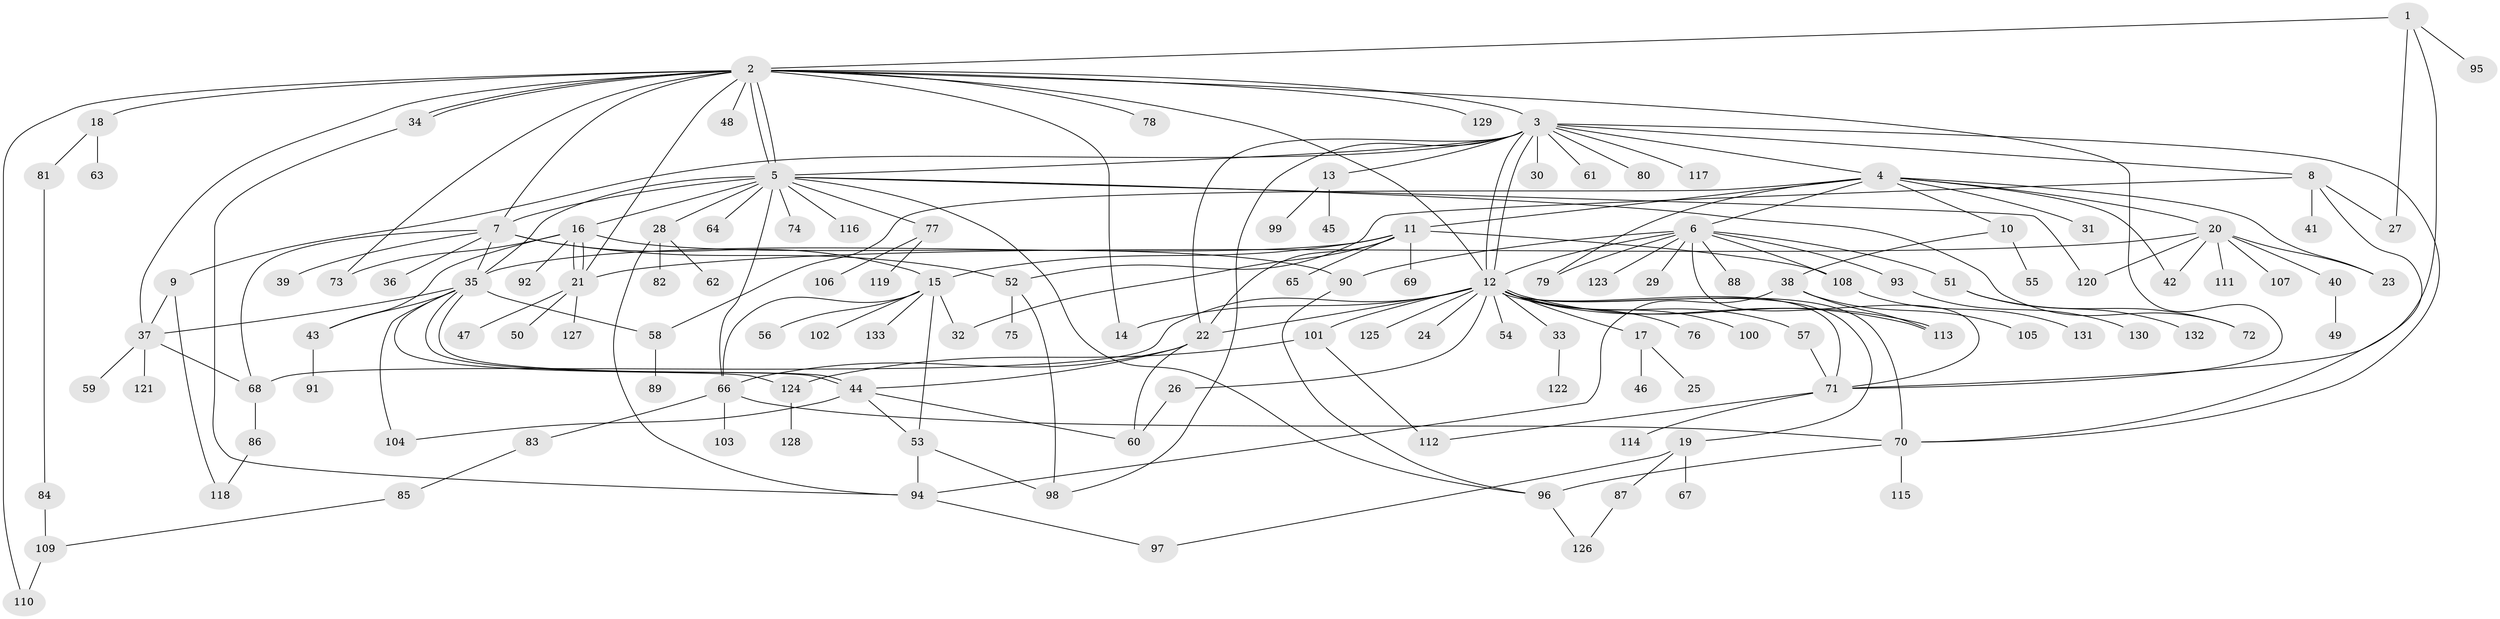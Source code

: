 // coarse degree distribution, {19: 0.012658227848101266, 1: 0.6962025316455697, 12: 0.02531645569620253, 2: 0.13924050632911392, 6: 0.0379746835443038, 4: 0.02531645569620253, 26: 0.012658227848101266, 17: 0.012658227848101266, 3: 0.012658227848101266, 5: 0.012658227848101266, 9: 0.012658227848101266}
// Generated by graph-tools (version 1.1) at 2025/51/03/04/25 21:51:28]
// undirected, 133 vertices, 196 edges
graph export_dot {
graph [start="1"]
  node [color=gray90,style=filled];
  1;
  2;
  3;
  4;
  5;
  6;
  7;
  8;
  9;
  10;
  11;
  12;
  13;
  14;
  15;
  16;
  17;
  18;
  19;
  20;
  21;
  22;
  23;
  24;
  25;
  26;
  27;
  28;
  29;
  30;
  31;
  32;
  33;
  34;
  35;
  36;
  37;
  38;
  39;
  40;
  41;
  42;
  43;
  44;
  45;
  46;
  47;
  48;
  49;
  50;
  51;
  52;
  53;
  54;
  55;
  56;
  57;
  58;
  59;
  60;
  61;
  62;
  63;
  64;
  65;
  66;
  67;
  68;
  69;
  70;
  71;
  72;
  73;
  74;
  75;
  76;
  77;
  78;
  79;
  80;
  81;
  82;
  83;
  84;
  85;
  86;
  87;
  88;
  89;
  90;
  91;
  92;
  93;
  94;
  95;
  96;
  97;
  98;
  99;
  100;
  101;
  102;
  103;
  104;
  105;
  106;
  107;
  108;
  109;
  110;
  111;
  112;
  113;
  114;
  115;
  116;
  117;
  118;
  119;
  120;
  121;
  122;
  123;
  124;
  125;
  126;
  127;
  128;
  129;
  130;
  131;
  132;
  133;
  1 -- 2;
  1 -- 27;
  1 -- 71;
  1 -- 95;
  2 -- 3;
  2 -- 5;
  2 -- 5;
  2 -- 7;
  2 -- 12;
  2 -- 14;
  2 -- 18;
  2 -- 21;
  2 -- 34;
  2 -- 34;
  2 -- 37;
  2 -- 48;
  2 -- 71;
  2 -- 73;
  2 -- 78;
  2 -- 110;
  2 -- 129;
  3 -- 4;
  3 -- 5;
  3 -- 8;
  3 -- 9;
  3 -- 12;
  3 -- 12;
  3 -- 13;
  3 -- 22;
  3 -- 30;
  3 -- 61;
  3 -- 70;
  3 -- 80;
  3 -- 98;
  3 -- 117;
  4 -- 6;
  4 -- 10;
  4 -- 11;
  4 -- 20;
  4 -- 23;
  4 -- 31;
  4 -- 42;
  4 -- 58;
  4 -- 79;
  5 -- 7;
  5 -- 16;
  5 -- 28;
  5 -- 35;
  5 -- 64;
  5 -- 66;
  5 -- 72;
  5 -- 74;
  5 -- 77;
  5 -- 96;
  5 -- 116;
  5 -- 120;
  6 -- 12;
  6 -- 29;
  6 -- 51;
  6 -- 71;
  6 -- 79;
  6 -- 88;
  6 -- 90;
  6 -- 93;
  6 -- 108;
  6 -- 123;
  7 -- 15;
  7 -- 35;
  7 -- 36;
  7 -- 39;
  7 -- 52;
  7 -- 68;
  8 -- 27;
  8 -- 41;
  8 -- 52;
  8 -- 70;
  9 -- 37;
  9 -- 118;
  10 -- 38;
  10 -- 55;
  11 -- 15;
  11 -- 22;
  11 -- 32;
  11 -- 35;
  11 -- 65;
  11 -- 69;
  11 -- 108;
  12 -- 14;
  12 -- 17;
  12 -- 19;
  12 -- 22;
  12 -- 24;
  12 -- 26;
  12 -- 33;
  12 -- 54;
  12 -- 57;
  12 -- 68;
  12 -- 70;
  12 -- 71;
  12 -- 76;
  12 -- 100;
  12 -- 101;
  12 -- 113;
  12 -- 113;
  12 -- 125;
  13 -- 45;
  13 -- 99;
  15 -- 32;
  15 -- 53;
  15 -- 56;
  15 -- 66;
  15 -- 102;
  15 -- 133;
  16 -- 21;
  16 -- 21;
  16 -- 43;
  16 -- 73;
  16 -- 90;
  16 -- 92;
  17 -- 25;
  17 -- 46;
  18 -- 63;
  18 -- 81;
  19 -- 67;
  19 -- 87;
  19 -- 97;
  20 -- 21;
  20 -- 23;
  20 -- 40;
  20 -- 42;
  20 -- 107;
  20 -- 111;
  20 -- 120;
  21 -- 47;
  21 -- 50;
  21 -- 127;
  22 -- 44;
  22 -- 60;
  22 -- 66;
  26 -- 60;
  28 -- 62;
  28 -- 82;
  28 -- 94;
  33 -- 122;
  34 -- 94;
  35 -- 37;
  35 -- 43;
  35 -- 44;
  35 -- 44;
  35 -- 58;
  35 -- 104;
  35 -- 124;
  37 -- 59;
  37 -- 68;
  37 -- 121;
  38 -- 94;
  38 -- 105;
  38 -- 113;
  40 -- 49;
  43 -- 91;
  44 -- 53;
  44 -- 60;
  44 -- 104;
  51 -- 72;
  51 -- 132;
  52 -- 75;
  52 -- 98;
  53 -- 94;
  53 -- 98;
  57 -- 71;
  58 -- 89;
  66 -- 70;
  66 -- 83;
  66 -- 103;
  68 -- 86;
  70 -- 96;
  70 -- 115;
  71 -- 112;
  71 -- 114;
  77 -- 106;
  77 -- 119;
  81 -- 84;
  83 -- 85;
  84 -- 109;
  85 -- 109;
  86 -- 118;
  87 -- 126;
  90 -- 96;
  93 -- 130;
  94 -- 97;
  96 -- 126;
  101 -- 112;
  101 -- 124;
  108 -- 131;
  109 -- 110;
  124 -- 128;
}
